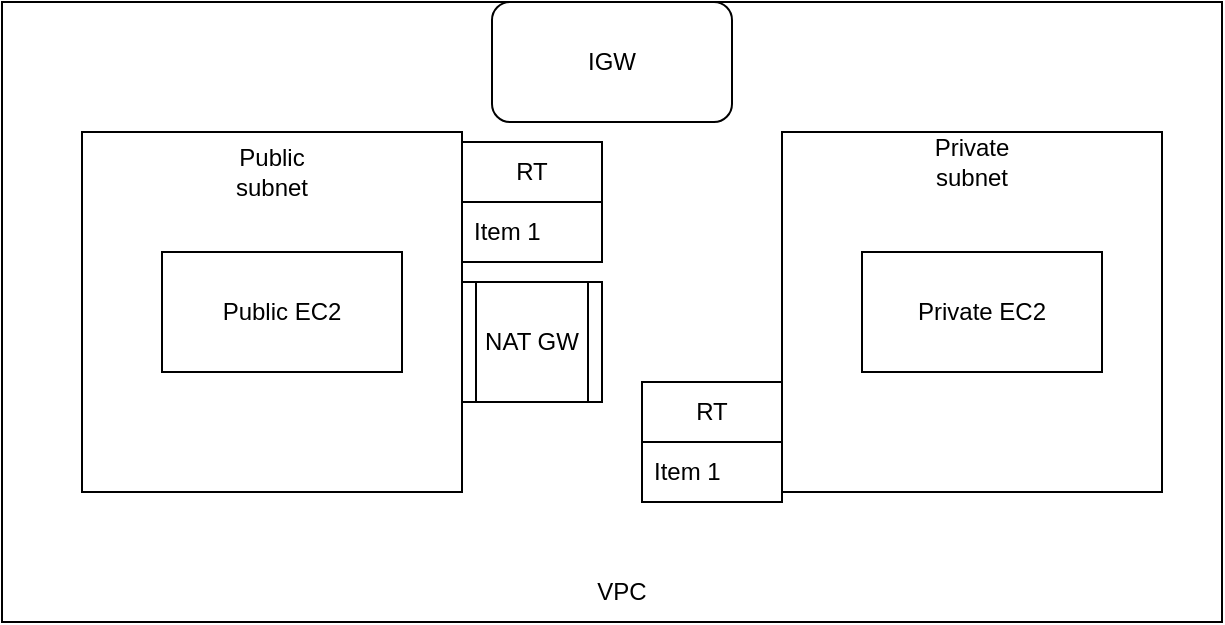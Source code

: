 <mxfile version="26.2.13">
  <diagram name="Page-1" id="T_rQbApwSiE6f1ID8Icu">
    <mxGraphModel dx="788" dy="451" grid="1" gridSize="10" guides="1" tooltips="1" connect="1" arrows="1" fold="1" page="1" pageScale="1" pageWidth="850" pageHeight="1100" math="0" shadow="0">
      <root>
        <mxCell id="0" />
        <mxCell id="1" parent="0" />
        <mxCell id="Az65Nq3NN5rDX_P3dx2P-1" value="" style="rounded=0;whiteSpace=wrap;html=1;" vertex="1" parent="1">
          <mxGeometry x="70" y="90" width="610" height="310" as="geometry" />
        </mxCell>
        <mxCell id="Az65Nq3NN5rDX_P3dx2P-2" value="" style="rounded=0;whiteSpace=wrap;html=1;" vertex="1" parent="1">
          <mxGeometry x="110" y="155" width="190" height="180" as="geometry" />
        </mxCell>
        <mxCell id="Az65Nq3NN5rDX_P3dx2P-3" value="" style="rounded=0;whiteSpace=wrap;html=1;" vertex="1" parent="1">
          <mxGeometry x="460" y="155" width="190" height="180" as="geometry" />
        </mxCell>
        <mxCell id="Az65Nq3NN5rDX_P3dx2P-4" value="RT" style="swimlane;fontStyle=0;childLayout=stackLayout;horizontal=1;startSize=30;horizontalStack=0;resizeParent=1;resizeParentMax=0;resizeLast=0;collapsible=1;marginBottom=0;whiteSpace=wrap;html=1;" vertex="1" parent="1">
          <mxGeometry x="300" y="160" width="70" height="60" as="geometry" />
        </mxCell>
        <mxCell id="Az65Nq3NN5rDX_P3dx2P-5" value="Item 1" style="text;strokeColor=none;fillColor=none;align=left;verticalAlign=middle;spacingLeft=4;spacingRight=4;overflow=hidden;points=[[0,0.5],[1,0.5]];portConstraint=eastwest;rotatable=0;whiteSpace=wrap;html=1;" vertex="1" parent="Az65Nq3NN5rDX_P3dx2P-4">
          <mxGeometry y="30" width="70" height="30" as="geometry" />
        </mxCell>
        <mxCell id="Az65Nq3NN5rDX_P3dx2P-8" value="RT" style="swimlane;fontStyle=0;childLayout=stackLayout;horizontal=1;startSize=30;horizontalStack=0;resizeParent=1;resizeParentMax=0;resizeLast=0;collapsible=1;marginBottom=0;whiteSpace=wrap;html=1;" vertex="1" parent="1">
          <mxGeometry x="390" y="280" width="70" height="60" as="geometry" />
        </mxCell>
        <mxCell id="Az65Nq3NN5rDX_P3dx2P-9" value="Item 1" style="text;strokeColor=none;fillColor=none;align=left;verticalAlign=middle;spacingLeft=4;spacingRight=4;overflow=hidden;points=[[0,0.5],[1,0.5]];portConstraint=eastwest;rotatable=0;whiteSpace=wrap;html=1;" vertex="1" parent="Az65Nq3NN5rDX_P3dx2P-8">
          <mxGeometry y="30" width="70" height="30" as="geometry" />
        </mxCell>
        <mxCell id="Az65Nq3NN5rDX_P3dx2P-10" value="NAT GW" style="shape=process;whiteSpace=wrap;html=1;backgroundOutline=1;" vertex="1" parent="1">
          <mxGeometry x="300" y="230" width="70" height="60" as="geometry" />
        </mxCell>
        <mxCell id="Az65Nq3NN5rDX_P3dx2P-11" value="Public EC2" style="rounded=0;whiteSpace=wrap;html=1;" vertex="1" parent="1">
          <mxGeometry x="150" y="215" width="120" height="60" as="geometry" />
        </mxCell>
        <mxCell id="Az65Nq3NN5rDX_P3dx2P-12" value="Private EC2" style="rounded=0;whiteSpace=wrap;html=1;" vertex="1" parent="1">
          <mxGeometry x="500" y="215" width="120" height="60" as="geometry" />
        </mxCell>
        <mxCell id="Az65Nq3NN5rDX_P3dx2P-13" value="IGW" style="rounded=1;whiteSpace=wrap;html=1;" vertex="1" parent="1">
          <mxGeometry x="315" y="90" width="120" height="60" as="geometry" />
        </mxCell>
        <mxCell id="Az65Nq3NN5rDX_P3dx2P-14" value="Public subnet" style="text;html=1;align=center;verticalAlign=middle;whiteSpace=wrap;rounded=0;" vertex="1" parent="1">
          <mxGeometry x="175" y="160" width="60" height="30" as="geometry" />
        </mxCell>
        <mxCell id="Az65Nq3NN5rDX_P3dx2P-15" value="Private subnet" style="text;html=1;align=center;verticalAlign=middle;whiteSpace=wrap;rounded=0;" vertex="1" parent="1">
          <mxGeometry x="525" y="155" width="60" height="30" as="geometry" />
        </mxCell>
        <mxCell id="Az65Nq3NN5rDX_P3dx2P-16" value="VPC" style="text;html=1;align=center;verticalAlign=middle;whiteSpace=wrap;rounded=0;" vertex="1" parent="1">
          <mxGeometry x="350" y="370" width="60" height="30" as="geometry" />
        </mxCell>
      </root>
    </mxGraphModel>
  </diagram>
</mxfile>
